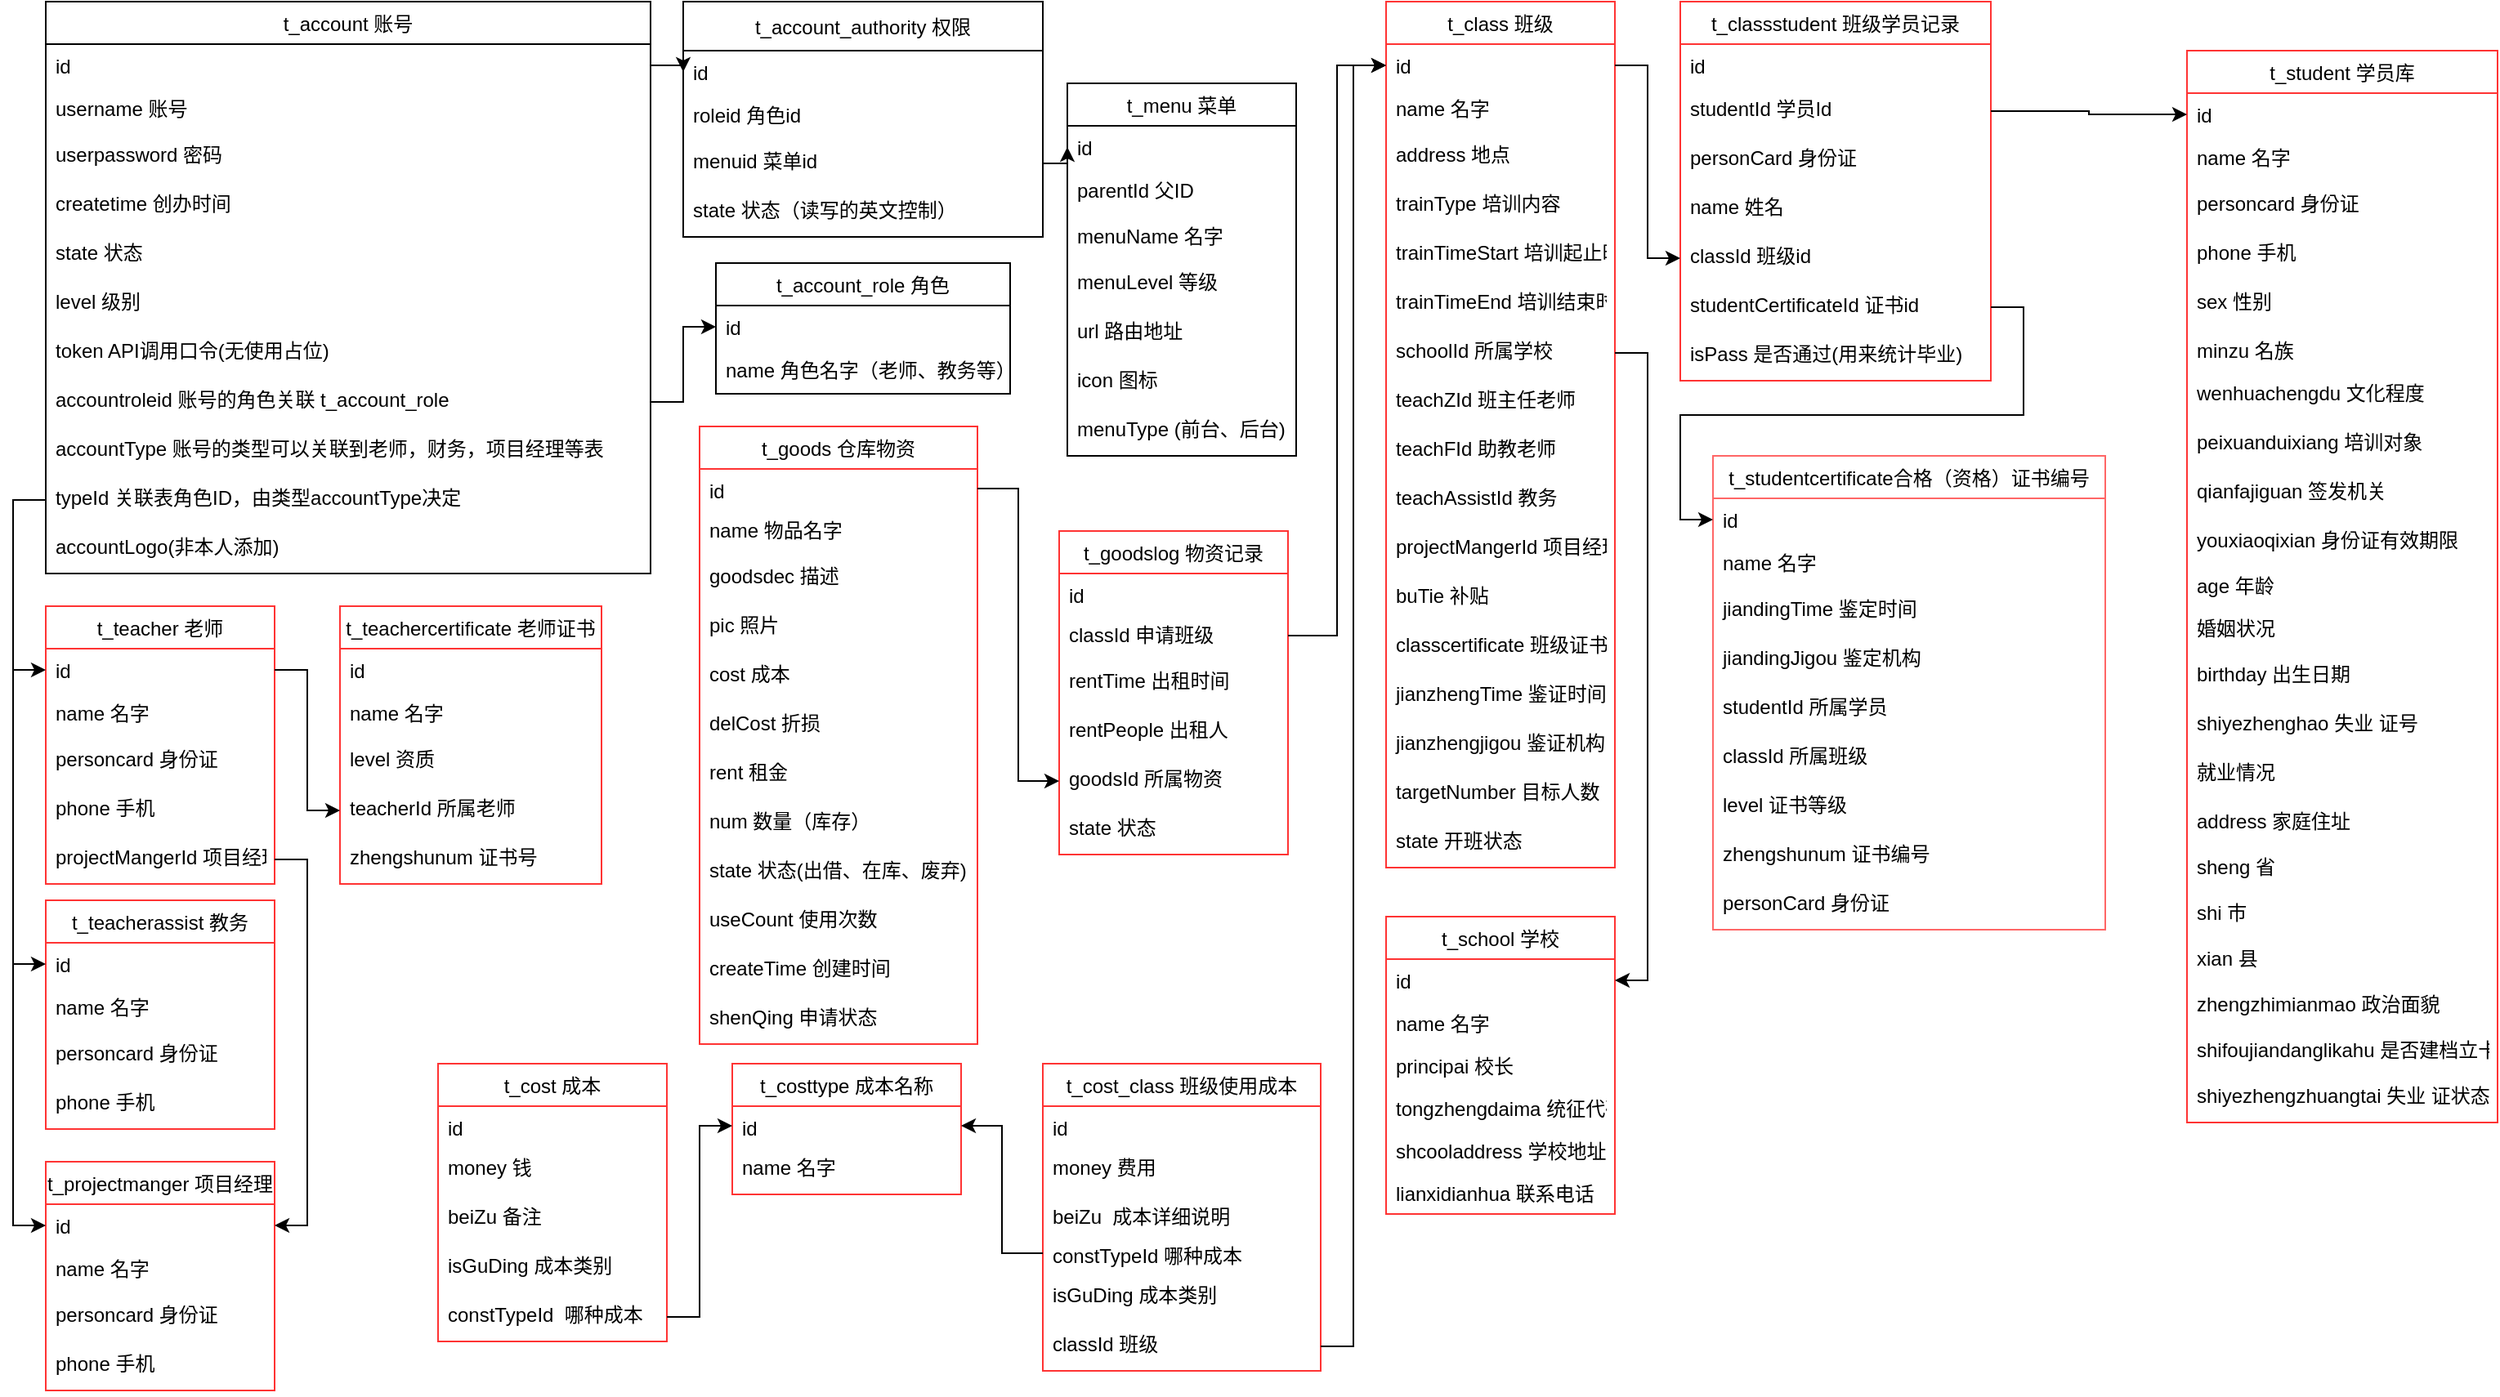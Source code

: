 <mxfile version="12.6.7" type="github">
  <diagram id="EiQG29zKK1BTSKLR9HDK" name="第 1 页">
    <mxGraphModel dx="1927" dy="669" grid="1" gridSize="10" guides="1" tooltips="1" connect="1" arrows="1" fold="1" page="1" pageScale="1" pageWidth="827" pageHeight="1169" math="0" shadow="0">
      <root>
        <mxCell id="0"/>
        <mxCell id="1" parent="0"/>
        <mxCell id="gIgA5abdhSprj51FqP8o-1" value="t_account 账号" style="swimlane;fontStyle=0;childLayout=stackLayout;horizontal=1;startSize=26;fillColor=none;horizontalStack=0;resizeParent=1;resizeParentMax=0;resizeLast=0;collapsible=1;marginBottom=0;" vertex="1" parent="1">
          <mxGeometry x="-760" y="40" width="370" height="350" as="geometry"/>
        </mxCell>
        <mxCell id="gIgA5abdhSprj51FqP8o-2" value="id" style="text;strokeColor=none;fillColor=none;align=left;verticalAlign=top;spacingLeft=4;spacingRight=4;overflow=hidden;rotatable=0;points=[[0,0.5],[1,0.5]];portConstraint=eastwest;" vertex="1" parent="gIgA5abdhSprj51FqP8o-1">
          <mxGeometry y="26" width="370" height="26" as="geometry"/>
        </mxCell>
        <mxCell id="gIgA5abdhSprj51FqP8o-3" value="username 账号" style="text;strokeColor=none;fillColor=none;align=left;verticalAlign=top;spacingLeft=4;spacingRight=4;overflow=hidden;rotatable=0;points=[[0,0.5],[1,0.5]];portConstraint=eastwest;" vertex="1" parent="gIgA5abdhSprj51FqP8o-1">
          <mxGeometry y="52" width="370" height="28" as="geometry"/>
        </mxCell>
        <mxCell id="gIgA5abdhSprj51FqP8o-4" value="userpassword 密码" style="text;strokeColor=none;fillColor=none;align=left;verticalAlign=top;spacingLeft=4;spacingRight=4;overflow=hidden;rotatable=0;points=[[0,0.5],[1,0.5]];portConstraint=eastwest;" vertex="1" parent="gIgA5abdhSprj51FqP8o-1">
          <mxGeometry y="80" width="370" height="30" as="geometry"/>
        </mxCell>
        <mxCell id="gIgA5abdhSprj51FqP8o-5" value="createtime 创办时间" style="text;strokeColor=none;fillColor=none;align=left;verticalAlign=top;spacingLeft=4;spacingRight=4;overflow=hidden;rotatable=0;points=[[0,0.5],[1,0.5]];portConstraint=eastwest;" vertex="1" parent="gIgA5abdhSprj51FqP8o-1">
          <mxGeometry y="110" width="370" height="30" as="geometry"/>
        </mxCell>
        <mxCell id="gIgA5abdhSprj51FqP8o-6" value="state 状态" style="text;strokeColor=none;fillColor=none;align=left;verticalAlign=top;spacingLeft=4;spacingRight=4;overflow=hidden;rotatable=0;points=[[0,0.5],[1,0.5]];portConstraint=eastwest;" vertex="1" parent="gIgA5abdhSprj51FqP8o-1">
          <mxGeometry y="140" width="370" height="30" as="geometry"/>
        </mxCell>
        <mxCell id="gIgA5abdhSprj51FqP8o-7" value="level 级别" style="text;strokeColor=none;fillColor=none;align=left;verticalAlign=top;spacingLeft=4;spacingRight=4;overflow=hidden;rotatable=0;points=[[0,0.5],[1,0.5]];portConstraint=eastwest;" vertex="1" parent="gIgA5abdhSprj51FqP8o-1">
          <mxGeometry y="170" width="370" height="30" as="geometry"/>
        </mxCell>
        <mxCell id="gIgA5abdhSprj51FqP8o-8" value="token API调用口令(无使用占位)" style="text;strokeColor=none;fillColor=none;align=left;verticalAlign=top;spacingLeft=4;spacingRight=4;overflow=hidden;rotatable=0;points=[[0,0.5],[1,0.5]];portConstraint=eastwest;" vertex="1" parent="gIgA5abdhSprj51FqP8o-1">
          <mxGeometry y="200" width="370" height="30" as="geometry"/>
        </mxCell>
        <mxCell id="gIgA5abdhSprj51FqP8o-9" value="accountroleid 账号的角色关联 t_account_role" style="text;strokeColor=none;fillColor=none;align=left;verticalAlign=top;spacingLeft=4;spacingRight=4;overflow=hidden;rotatable=0;points=[[0,0.5],[1,0.5]];portConstraint=eastwest;" vertex="1" parent="gIgA5abdhSprj51FqP8o-1">
          <mxGeometry y="230" width="370" height="30" as="geometry"/>
        </mxCell>
        <mxCell id="gIgA5abdhSprj51FqP8o-10" value="accountType 账号的类型可以关联到老师，财务，项目经理等表" style="text;strokeColor=none;fillColor=none;align=left;verticalAlign=top;spacingLeft=4;spacingRight=4;overflow=hidden;rotatable=0;points=[[0,0.5],[1,0.5]];portConstraint=eastwest;" vertex="1" parent="gIgA5abdhSprj51FqP8o-1">
          <mxGeometry y="260" width="370" height="30" as="geometry"/>
        </mxCell>
        <mxCell id="gIgA5abdhSprj51FqP8o-11" value="typeId 关联表角色ID，由类型accountType决定" style="text;strokeColor=none;fillColor=none;align=left;verticalAlign=top;spacingLeft=4;spacingRight=4;overflow=hidden;rotatable=0;points=[[0,0.5],[1,0.5]];portConstraint=eastwest;" vertex="1" parent="gIgA5abdhSprj51FqP8o-1">
          <mxGeometry y="290" width="370" height="30" as="geometry"/>
        </mxCell>
        <mxCell id="gIgA5abdhSprj51FqP8o-12" value="accountLogo(非本人添加)" style="text;strokeColor=none;fillColor=none;align=left;verticalAlign=top;spacingLeft=4;spacingRight=4;overflow=hidden;rotatable=0;points=[[0,0.5],[1,0.5]];portConstraint=eastwest;" vertex="1" parent="gIgA5abdhSprj51FqP8o-1">
          <mxGeometry y="320" width="370" height="30" as="geometry"/>
        </mxCell>
        <mxCell id="gIgA5abdhSprj51FqP8o-13" value="t_account_authority 权限" style="swimlane;fontStyle=0;childLayout=stackLayout;horizontal=1;startSize=30;fillColor=none;horizontalStack=0;resizeParent=1;resizeParentMax=0;resizeLast=0;collapsible=1;marginBottom=0;" vertex="1" parent="1">
          <mxGeometry x="-370" y="40" width="220" height="144" as="geometry"/>
        </mxCell>
        <mxCell id="gIgA5abdhSprj51FqP8o-14" value="id" style="text;strokeColor=none;fillColor=none;align=left;verticalAlign=top;spacingLeft=4;spacingRight=4;overflow=hidden;rotatable=0;points=[[0,0.5],[1,0.5]];portConstraint=eastwest;" vertex="1" parent="gIgA5abdhSprj51FqP8o-13">
          <mxGeometry y="30" width="220" height="26" as="geometry"/>
        </mxCell>
        <mxCell id="gIgA5abdhSprj51FqP8o-15" value="roleid 角色id" style="text;strokeColor=none;fillColor=none;align=left;verticalAlign=top;spacingLeft=4;spacingRight=4;overflow=hidden;rotatable=0;points=[[0,0.5],[1,0.5]];portConstraint=eastwest;" vertex="1" parent="gIgA5abdhSprj51FqP8o-13">
          <mxGeometry y="56" width="220" height="28" as="geometry"/>
        </mxCell>
        <mxCell id="gIgA5abdhSprj51FqP8o-16" value="menuid 菜单id" style="text;strokeColor=none;fillColor=none;align=left;verticalAlign=top;spacingLeft=4;spacingRight=4;overflow=hidden;rotatable=0;points=[[0,0.5],[1,0.5]];portConstraint=eastwest;" vertex="1" parent="gIgA5abdhSprj51FqP8o-13">
          <mxGeometry y="84" width="220" height="30" as="geometry"/>
        </mxCell>
        <mxCell id="gIgA5abdhSprj51FqP8o-17" value="state 状态（读写的英文控制）" style="text;strokeColor=none;fillColor=none;align=left;verticalAlign=top;spacingLeft=4;spacingRight=4;overflow=hidden;rotatable=0;points=[[0,0.5],[1,0.5]];portConstraint=eastwest;" vertex="1" parent="gIgA5abdhSprj51FqP8o-13">
          <mxGeometry y="114" width="220" height="30" as="geometry"/>
        </mxCell>
        <mxCell id="gIgA5abdhSprj51FqP8o-18" style="edgeStyle=orthogonalEdgeStyle;rounded=0;orthogonalLoop=1;jettySize=auto;html=1;entryX=0;entryY=0.5;entryDx=0;entryDy=0;" edge="1" parent="1" source="gIgA5abdhSprj51FqP8o-2" target="gIgA5abdhSprj51FqP8o-14">
          <mxGeometry relative="1" as="geometry"/>
        </mxCell>
        <mxCell id="gIgA5abdhSprj51FqP8o-19" value="t_account_role 角色" style="swimlane;fontStyle=0;childLayout=stackLayout;horizontal=1;startSize=26;fillColor=none;horizontalStack=0;resizeParent=1;resizeParentMax=0;resizeLast=0;collapsible=1;marginBottom=0;" vertex="1" parent="1">
          <mxGeometry x="-350" y="200" width="180" height="80" as="geometry"/>
        </mxCell>
        <mxCell id="gIgA5abdhSprj51FqP8o-20" value="id" style="text;strokeColor=none;fillColor=none;align=left;verticalAlign=top;spacingLeft=4;spacingRight=4;overflow=hidden;rotatable=0;points=[[0,0.5],[1,0.5]];portConstraint=eastwest;" vertex="1" parent="gIgA5abdhSprj51FqP8o-19">
          <mxGeometry y="26" width="180" height="26" as="geometry"/>
        </mxCell>
        <mxCell id="gIgA5abdhSprj51FqP8o-21" value="name 角色名字（老师、教务等）" style="text;strokeColor=none;fillColor=none;align=left;verticalAlign=top;spacingLeft=4;spacingRight=4;overflow=hidden;rotatable=0;points=[[0,0.5],[1,0.5]];portConstraint=eastwest;" vertex="1" parent="gIgA5abdhSprj51FqP8o-19">
          <mxGeometry y="52" width="180" height="28" as="geometry"/>
        </mxCell>
        <mxCell id="gIgA5abdhSprj51FqP8o-23" style="edgeStyle=orthogonalEdgeStyle;rounded=0;orthogonalLoop=1;jettySize=auto;html=1;entryX=0;entryY=0.5;entryDx=0;entryDy=0;" edge="1" parent="1" source="gIgA5abdhSprj51FqP8o-9" target="gIgA5abdhSprj51FqP8o-20">
          <mxGeometry relative="1" as="geometry"/>
        </mxCell>
        <mxCell id="gIgA5abdhSprj51FqP8o-24" value="t_menu 菜单" style="swimlane;fontStyle=0;childLayout=stackLayout;horizontal=1;startSize=26;fillColor=none;horizontalStack=0;resizeParent=1;resizeParentMax=0;resizeLast=0;collapsible=1;marginBottom=0;" vertex="1" parent="1">
          <mxGeometry x="-135" y="90" width="140" height="228" as="geometry"/>
        </mxCell>
        <mxCell id="gIgA5abdhSprj51FqP8o-25" value="id" style="text;strokeColor=none;fillColor=none;align=left;verticalAlign=top;spacingLeft=4;spacingRight=4;overflow=hidden;rotatable=0;points=[[0,0.5],[1,0.5]];portConstraint=eastwest;" vertex="1" parent="gIgA5abdhSprj51FqP8o-24">
          <mxGeometry y="26" width="140" height="26" as="geometry"/>
        </mxCell>
        <mxCell id="gIgA5abdhSprj51FqP8o-26" value="parentId 父ID" style="text;strokeColor=none;fillColor=none;align=left;verticalAlign=top;spacingLeft=4;spacingRight=4;overflow=hidden;rotatable=0;points=[[0,0.5],[1,0.5]];portConstraint=eastwest;" vertex="1" parent="gIgA5abdhSprj51FqP8o-24">
          <mxGeometry y="52" width="140" height="28" as="geometry"/>
        </mxCell>
        <mxCell id="gIgA5abdhSprj51FqP8o-27" value="menuName 名字" style="text;strokeColor=none;fillColor=none;align=left;verticalAlign=top;spacingLeft=4;spacingRight=4;overflow=hidden;rotatable=0;points=[[0,0.5],[1,0.5]];portConstraint=eastwest;" vertex="1" parent="gIgA5abdhSprj51FqP8o-24">
          <mxGeometry y="80" width="140" height="28" as="geometry"/>
        </mxCell>
        <mxCell id="gIgA5abdhSprj51FqP8o-28" value="menuLevel 等级" style="text;strokeColor=none;fillColor=none;align=left;verticalAlign=top;spacingLeft=4;spacingRight=4;overflow=hidden;rotatable=0;points=[[0,0.5],[1,0.5]];portConstraint=eastwest;" vertex="1" parent="gIgA5abdhSprj51FqP8o-24">
          <mxGeometry y="108" width="140" height="30" as="geometry"/>
        </mxCell>
        <mxCell id="gIgA5abdhSprj51FqP8o-29" value="url 路由地址" style="text;strokeColor=none;fillColor=none;align=left;verticalAlign=top;spacingLeft=4;spacingRight=4;overflow=hidden;rotatable=0;points=[[0,0.5],[1,0.5]];portConstraint=eastwest;" vertex="1" parent="gIgA5abdhSprj51FqP8o-24">
          <mxGeometry y="138" width="140" height="30" as="geometry"/>
        </mxCell>
        <mxCell id="gIgA5abdhSprj51FqP8o-31" value="icon 图标" style="text;strokeColor=none;fillColor=none;align=left;verticalAlign=top;spacingLeft=4;spacingRight=4;overflow=hidden;rotatable=0;points=[[0,0.5],[1,0.5]];portConstraint=eastwest;" vertex="1" parent="gIgA5abdhSprj51FqP8o-24">
          <mxGeometry y="168" width="140" height="30" as="geometry"/>
        </mxCell>
        <mxCell id="gIgA5abdhSprj51FqP8o-32" value="menuType (前台、后台)" style="text;strokeColor=none;fillColor=none;align=left;verticalAlign=top;spacingLeft=4;spacingRight=4;overflow=hidden;rotatable=0;points=[[0,0.5],[1,0.5]];portConstraint=eastwest;" vertex="1" parent="gIgA5abdhSprj51FqP8o-24">
          <mxGeometry y="198" width="140" height="30" as="geometry"/>
        </mxCell>
        <mxCell id="gIgA5abdhSprj51FqP8o-33" style="edgeStyle=orthogonalEdgeStyle;rounded=0;orthogonalLoop=1;jettySize=auto;html=1;exitX=1;exitY=0.5;exitDx=0;exitDy=0;entryX=0;entryY=0.5;entryDx=0;entryDy=0;" edge="1" parent="1" source="gIgA5abdhSprj51FqP8o-16" target="gIgA5abdhSprj51FqP8o-25">
          <mxGeometry relative="1" as="geometry"/>
        </mxCell>
        <mxCell id="gIgA5abdhSprj51FqP8o-34" value="t_teacher 老师" style="swimlane;fontStyle=0;childLayout=stackLayout;horizontal=1;startSize=26;fillColor=none;horizontalStack=0;resizeParent=1;resizeParentMax=0;resizeLast=0;collapsible=1;marginBottom=0;strokeColor=#FF3333;" vertex="1" parent="1">
          <mxGeometry x="-760" y="410" width="140" height="170" as="geometry"/>
        </mxCell>
        <mxCell id="gIgA5abdhSprj51FqP8o-35" value="id" style="text;strokeColor=none;fillColor=none;align=left;verticalAlign=top;spacingLeft=4;spacingRight=4;overflow=hidden;rotatable=0;points=[[0,0.5],[1,0.5]];portConstraint=eastwest;" vertex="1" parent="gIgA5abdhSprj51FqP8o-34">
          <mxGeometry y="26" width="140" height="26" as="geometry"/>
        </mxCell>
        <mxCell id="gIgA5abdhSprj51FqP8o-36" value="name 名字" style="text;strokeColor=none;fillColor=none;align=left;verticalAlign=top;spacingLeft=4;spacingRight=4;overflow=hidden;rotatable=0;points=[[0,0.5],[1,0.5]];portConstraint=eastwest;" vertex="1" parent="gIgA5abdhSprj51FqP8o-34">
          <mxGeometry y="52" width="140" height="28" as="geometry"/>
        </mxCell>
        <mxCell id="gIgA5abdhSprj51FqP8o-37" value="personcard 身份证" style="text;strokeColor=none;fillColor=none;align=left;verticalAlign=top;spacingLeft=4;spacingRight=4;overflow=hidden;rotatable=0;points=[[0,0.5],[1,0.5]];portConstraint=eastwest;" vertex="1" parent="gIgA5abdhSprj51FqP8o-34">
          <mxGeometry y="80" width="140" height="30" as="geometry"/>
        </mxCell>
        <mxCell id="gIgA5abdhSprj51FqP8o-60" value="phone 手机" style="text;strokeColor=none;fillColor=none;align=left;verticalAlign=top;spacingLeft=4;spacingRight=4;overflow=hidden;rotatable=0;points=[[0,0.5],[1,0.5]];portConstraint=eastwest;" vertex="1" parent="gIgA5abdhSprj51FqP8o-34">
          <mxGeometry y="110" width="140" height="30" as="geometry"/>
        </mxCell>
        <mxCell id="gIgA5abdhSprj51FqP8o-38" value="projectMangerId 项目经理" style="text;strokeColor=none;fillColor=none;align=left;verticalAlign=top;spacingLeft=4;spacingRight=4;overflow=hidden;rotatable=0;points=[[0,0.5],[1,0.5]];portConstraint=eastwest;" vertex="1" parent="gIgA5abdhSprj51FqP8o-34">
          <mxGeometry y="140" width="140" height="30" as="geometry"/>
        </mxCell>
        <mxCell id="gIgA5abdhSprj51FqP8o-39" value="t_teacherassist 教务" style="swimlane;fontStyle=0;childLayout=stackLayout;horizontal=1;startSize=26;fillColor=none;horizontalStack=0;resizeParent=1;resizeParentMax=0;resizeLast=0;collapsible=1;marginBottom=0;strokeColor=#FF3333;" vertex="1" parent="1">
          <mxGeometry x="-760" y="590" width="140" height="140" as="geometry"/>
        </mxCell>
        <mxCell id="gIgA5abdhSprj51FqP8o-40" value="id" style="text;strokeColor=none;fillColor=none;align=left;verticalAlign=top;spacingLeft=4;spacingRight=4;overflow=hidden;rotatable=0;points=[[0,0.5],[1,0.5]];portConstraint=eastwest;" vertex="1" parent="gIgA5abdhSprj51FqP8o-39">
          <mxGeometry y="26" width="140" height="26" as="geometry"/>
        </mxCell>
        <mxCell id="gIgA5abdhSprj51FqP8o-41" value="name 名字" style="text;strokeColor=none;fillColor=none;align=left;verticalAlign=top;spacingLeft=4;spacingRight=4;overflow=hidden;rotatable=0;points=[[0,0.5],[1,0.5]];portConstraint=eastwest;" vertex="1" parent="gIgA5abdhSprj51FqP8o-39">
          <mxGeometry y="52" width="140" height="28" as="geometry"/>
        </mxCell>
        <mxCell id="gIgA5abdhSprj51FqP8o-42" value="personcard 身份证" style="text;strokeColor=none;fillColor=none;align=left;verticalAlign=top;spacingLeft=4;spacingRight=4;overflow=hidden;rotatable=0;points=[[0,0.5],[1,0.5]];portConstraint=eastwest;" vertex="1" parent="gIgA5abdhSprj51FqP8o-39">
          <mxGeometry y="80" width="140" height="30" as="geometry"/>
        </mxCell>
        <mxCell id="gIgA5abdhSprj51FqP8o-43" value="phone 手机" style="text;strokeColor=none;fillColor=none;align=left;verticalAlign=top;spacingLeft=4;spacingRight=4;overflow=hidden;rotatable=0;points=[[0,0.5],[1,0.5]];portConstraint=eastwest;" vertex="1" parent="gIgA5abdhSprj51FqP8o-39">
          <mxGeometry y="110" width="140" height="30" as="geometry"/>
        </mxCell>
        <mxCell id="gIgA5abdhSprj51FqP8o-44" value="t_projectmanger 项目经理" style="swimlane;fontStyle=0;childLayout=stackLayout;horizontal=1;startSize=26;fillColor=none;horizontalStack=0;resizeParent=1;resizeParentMax=0;resizeLast=0;collapsible=1;marginBottom=0;strokeColor=#FF3333;" vertex="1" parent="1">
          <mxGeometry x="-760" y="750" width="140" height="140" as="geometry"/>
        </mxCell>
        <mxCell id="gIgA5abdhSprj51FqP8o-45" value="id" style="text;strokeColor=none;fillColor=none;align=left;verticalAlign=top;spacingLeft=4;spacingRight=4;overflow=hidden;rotatable=0;points=[[0,0.5],[1,0.5]];portConstraint=eastwest;" vertex="1" parent="gIgA5abdhSprj51FqP8o-44">
          <mxGeometry y="26" width="140" height="26" as="geometry"/>
        </mxCell>
        <mxCell id="gIgA5abdhSprj51FqP8o-46" value="name 名字" style="text;strokeColor=none;fillColor=none;align=left;verticalAlign=top;spacingLeft=4;spacingRight=4;overflow=hidden;rotatable=0;points=[[0,0.5],[1,0.5]];portConstraint=eastwest;" vertex="1" parent="gIgA5abdhSprj51FqP8o-44">
          <mxGeometry y="52" width="140" height="28" as="geometry"/>
        </mxCell>
        <mxCell id="gIgA5abdhSprj51FqP8o-47" value="personcard 身份证" style="text;strokeColor=none;fillColor=none;align=left;verticalAlign=top;spacingLeft=4;spacingRight=4;overflow=hidden;rotatable=0;points=[[0,0.5],[1,0.5]];portConstraint=eastwest;" vertex="1" parent="gIgA5abdhSprj51FqP8o-44">
          <mxGeometry y="80" width="140" height="30" as="geometry"/>
        </mxCell>
        <mxCell id="gIgA5abdhSprj51FqP8o-48" value="phone 手机" style="text;strokeColor=none;fillColor=none;align=left;verticalAlign=top;spacingLeft=4;spacingRight=4;overflow=hidden;rotatable=0;points=[[0,0.5],[1,0.5]];portConstraint=eastwest;" vertex="1" parent="gIgA5abdhSprj51FqP8o-44">
          <mxGeometry y="110" width="140" height="30" as="geometry"/>
        </mxCell>
        <mxCell id="gIgA5abdhSprj51FqP8o-49" style="edgeStyle=orthogonalEdgeStyle;rounded=0;orthogonalLoop=1;jettySize=auto;html=1;exitX=0;exitY=0.5;exitDx=0;exitDy=0;entryX=0;entryY=0.5;entryDx=0;entryDy=0;" edge="1" parent="1" source="gIgA5abdhSprj51FqP8o-11" target="gIgA5abdhSprj51FqP8o-35">
          <mxGeometry relative="1" as="geometry"/>
        </mxCell>
        <mxCell id="gIgA5abdhSprj51FqP8o-51" style="edgeStyle=orthogonalEdgeStyle;rounded=0;orthogonalLoop=1;jettySize=auto;html=1;exitX=0;exitY=0.5;exitDx=0;exitDy=0;entryX=0;entryY=0.5;entryDx=0;entryDy=0;" edge="1" parent="1" source="gIgA5abdhSprj51FqP8o-11" target="gIgA5abdhSprj51FqP8o-40">
          <mxGeometry relative="1" as="geometry"/>
        </mxCell>
        <mxCell id="gIgA5abdhSprj51FqP8o-52" style="edgeStyle=orthogonalEdgeStyle;rounded=0;orthogonalLoop=1;jettySize=auto;html=1;exitX=0;exitY=0.5;exitDx=0;exitDy=0;entryX=0;entryY=0.5;entryDx=0;entryDy=0;" edge="1" parent="1" source="gIgA5abdhSprj51FqP8o-11" target="gIgA5abdhSprj51FqP8o-45">
          <mxGeometry relative="1" as="geometry"/>
        </mxCell>
        <mxCell id="gIgA5abdhSprj51FqP8o-53" value="t_teachercertificate 老师证书" style="swimlane;fontStyle=0;childLayout=stackLayout;horizontal=1;startSize=26;fillColor=none;horizontalStack=0;resizeParent=1;resizeParentMax=0;resizeLast=0;collapsible=1;marginBottom=0;strokeColor=#FF3333;" vertex="1" parent="1">
          <mxGeometry x="-580" y="410" width="160" height="170" as="geometry"/>
        </mxCell>
        <mxCell id="gIgA5abdhSprj51FqP8o-54" value="id" style="text;strokeColor=none;fillColor=none;align=left;verticalAlign=top;spacingLeft=4;spacingRight=4;overflow=hidden;rotatable=0;points=[[0,0.5],[1,0.5]];portConstraint=eastwest;" vertex="1" parent="gIgA5abdhSprj51FqP8o-53">
          <mxGeometry y="26" width="160" height="26" as="geometry"/>
        </mxCell>
        <mxCell id="gIgA5abdhSprj51FqP8o-55" value="name 名字" style="text;strokeColor=none;fillColor=none;align=left;verticalAlign=top;spacingLeft=4;spacingRight=4;overflow=hidden;rotatable=0;points=[[0,0.5],[1,0.5]];portConstraint=eastwest;" vertex="1" parent="gIgA5abdhSprj51FqP8o-53">
          <mxGeometry y="52" width="160" height="28" as="geometry"/>
        </mxCell>
        <mxCell id="gIgA5abdhSprj51FqP8o-56" value="level 资质" style="text;strokeColor=none;fillColor=none;align=left;verticalAlign=top;spacingLeft=4;spacingRight=4;overflow=hidden;rotatable=0;points=[[0,0.5],[1,0.5]];portConstraint=eastwest;" vertex="1" parent="gIgA5abdhSprj51FqP8o-53">
          <mxGeometry y="80" width="160" height="30" as="geometry"/>
        </mxCell>
        <mxCell id="gIgA5abdhSprj51FqP8o-58" value="teacherId 所属老师" style="text;strokeColor=none;fillColor=none;align=left;verticalAlign=top;spacingLeft=4;spacingRight=4;overflow=hidden;rotatable=0;points=[[0,0.5],[1,0.5]];portConstraint=eastwest;" vertex="1" parent="gIgA5abdhSprj51FqP8o-53">
          <mxGeometry y="110" width="160" height="30" as="geometry"/>
        </mxCell>
        <mxCell id="gIgA5abdhSprj51FqP8o-57" value="zhengshunum 证书号" style="text;strokeColor=none;fillColor=none;align=left;verticalAlign=top;spacingLeft=4;spacingRight=4;overflow=hidden;rotatable=0;points=[[0,0.5],[1,0.5]];portConstraint=eastwest;" vertex="1" parent="gIgA5abdhSprj51FqP8o-53">
          <mxGeometry y="140" width="160" height="30" as="geometry"/>
        </mxCell>
        <mxCell id="gIgA5abdhSprj51FqP8o-59" style="edgeStyle=orthogonalEdgeStyle;rounded=0;orthogonalLoop=1;jettySize=auto;html=1;exitX=1;exitY=0.5;exitDx=0;exitDy=0;entryX=0;entryY=0.5;entryDx=0;entryDy=0;" edge="1" parent="1" source="gIgA5abdhSprj51FqP8o-35" target="gIgA5abdhSprj51FqP8o-58">
          <mxGeometry relative="1" as="geometry"/>
        </mxCell>
        <mxCell id="gIgA5abdhSprj51FqP8o-61" style="edgeStyle=orthogonalEdgeStyle;rounded=0;orthogonalLoop=1;jettySize=auto;html=1;exitX=1;exitY=0.5;exitDx=0;exitDy=0;entryX=1;entryY=0.5;entryDx=0;entryDy=0;" edge="1" parent="1" source="gIgA5abdhSprj51FqP8o-38" target="gIgA5abdhSprj51FqP8o-45">
          <mxGeometry relative="1" as="geometry"/>
        </mxCell>
        <mxCell id="gIgA5abdhSprj51FqP8o-62" value="t_class 班级" style="swimlane;fontStyle=0;childLayout=stackLayout;horizontal=1;startSize=26;fillColor=none;horizontalStack=0;resizeParent=1;resizeParentMax=0;resizeLast=0;collapsible=1;marginBottom=0;strokeColor=#FF3333;" vertex="1" parent="1">
          <mxGeometry x="60" y="40" width="140" height="530" as="geometry"/>
        </mxCell>
        <mxCell id="gIgA5abdhSprj51FqP8o-63" value="id" style="text;strokeColor=none;fillColor=none;align=left;verticalAlign=top;spacingLeft=4;spacingRight=4;overflow=hidden;rotatable=0;points=[[0,0.5],[1,0.5]];portConstraint=eastwest;" vertex="1" parent="gIgA5abdhSprj51FqP8o-62">
          <mxGeometry y="26" width="140" height="26" as="geometry"/>
        </mxCell>
        <mxCell id="gIgA5abdhSprj51FqP8o-64" value="name 名字" style="text;strokeColor=none;fillColor=none;align=left;verticalAlign=top;spacingLeft=4;spacingRight=4;overflow=hidden;rotatable=0;points=[[0,0.5],[1,0.5]];portConstraint=eastwest;" vertex="1" parent="gIgA5abdhSprj51FqP8o-62">
          <mxGeometry y="52" width="140" height="28" as="geometry"/>
        </mxCell>
        <mxCell id="gIgA5abdhSprj51FqP8o-65" value="address 地点" style="text;strokeColor=none;fillColor=none;align=left;verticalAlign=top;spacingLeft=4;spacingRight=4;overflow=hidden;rotatable=0;points=[[0,0.5],[1,0.5]];portConstraint=eastwest;" vertex="1" parent="gIgA5abdhSprj51FqP8o-62">
          <mxGeometry y="80" width="140" height="30" as="geometry"/>
        </mxCell>
        <mxCell id="gIgA5abdhSprj51FqP8o-66" value="trainType 培训内容" style="text;strokeColor=none;fillColor=none;align=left;verticalAlign=top;spacingLeft=4;spacingRight=4;overflow=hidden;rotatable=0;points=[[0,0.5],[1,0.5]];portConstraint=eastwest;" vertex="1" parent="gIgA5abdhSprj51FqP8o-62">
          <mxGeometry y="110" width="140" height="30" as="geometry"/>
        </mxCell>
        <mxCell id="gIgA5abdhSprj51FqP8o-67" value="trainTimeStart 培训起止时间" style="text;strokeColor=none;fillColor=none;align=left;verticalAlign=top;spacingLeft=4;spacingRight=4;overflow=hidden;rotatable=0;points=[[0,0.5],[1,0.5]];portConstraint=eastwest;" vertex="1" parent="gIgA5abdhSprj51FqP8o-62">
          <mxGeometry y="140" width="140" height="30" as="geometry"/>
        </mxCell>
        <mxCell id="gIgA5abdhSprj51FqP8o-68" value="trainTimeEnd 培训结束时间" style="text;strokeColor=none;fillColor=none;align=left;verticalAlign=top;spacingLeft=4;spacingRight=4;overflow=hidden;rotatable=0;points=[[0,0.5],[1,0.5]];portConstraint=eastwest;" vertex="1" parent="gIgA5abdhSprj51FqP8o-62">
          <mxGeometry y="170" width="140" height="30" as="geometry"/>
        </mxCell>
        <mxCell id="gIgA5abdhSprj51FqP8o-69" value="schoolId 所属学校" style="text;strokeColor=none;fillColor=none;align=left;verticalAlign=top;spacingLeft=4;spacingRight=4;overflow=hidden;rotatable=0;points=[[0,0.5],[1,0.5]];portConstraint=eastwest;" vertex="1" parent="gIgA5abdhSprj51FqP8o-62">
          <mxGeometry y="200" width="140" height="30" as="geometry"/>
        </mxCell>
        <mxCell id="gIgA5abdhSprj51FqP8o-70" value="teachZId 班主任老师" style="text;strokeColor=none;fillColor=none;align=left;verticalAlign=top;spacingLeft=4;spacingRight=4;overflow=hidden;rotatable=0;points=[[0,0.5],[1,0.5]];portConstraint=eastwest;" vertex="1" parent="gIgA5abdhSprj51FqP8o-62">
          <mxGeometry y="230" width="140" height="30" as="geometry"/>
        </mxCell>
        <mxCell id="gIgA5abdhSprj51FqP8o-71" value="teachFId 助教老师" style="text;strokeColor=none;fillColor=none;align=left;verticalAlign=top;spacingLeft=4;spacingRight=4;overflow=hidden;rotatable=0;points=[[0,0.5],[1,0.5]];portConstraint=eastwest;" vertex="1" parent="gIgA5abdhSprj51FqP8o-62">
          <mxGeometry y="260" width="140" height="30" as="geometry"/>
        </mxCell>
        <mxCell id="gIgA5abdhSprj51FqP8o-72" value="teachAssistId 教务" style="text;strokeColor=none;fillColor=none;align=left;verticalAlign=top;spacingLeft=4;spacingRight=4;overflow=hidden;rotatable=0;points=[[0,0.5],[1,0.5]];portConstraint=eastwest;" vertex="1" parent="gIgA5abdhSprj51FqP8o-62">
          <mxGeometry y="290" width="140" height="30" as="geometry"/>
        </mxCell>
        <mxCell id="gIgA5abdhSprj51FqP8o-73" value="projectMangerId 项目经理" style="text;strokeColor=none;fillColor=none;align=left;verticalAlign=top;spacingLeft=4;spacingRight=4;overflow=hidden;rotatable=0;points=[[0,0.5],[1,0.5]];portConstraint=eastwest;" vertex="1" parent="gIgA5abdhSprj51FqP8o-62">
          <mxGeometry y="320" width="140" height="30" as="geometry"/>
        </mxCell>
        <mxCell id="gIgA5abdhSprj51FqP8o-75" value="buTie 补贴" style="text;strokeColor=none;fillColor=none;align=left;verticalAlign=top;spacingLeft=4;spacingRight=4;overflow=hidden;rotatable=0;points=[[0,0.5],[1,0.5]];portConstraint=eastwest;" vertex="1" parent="gIgA5abdhSprj51FqP8o-62">
          <mxGeometry y="350" width="140" height="30" as="geometry"/>
        </mxCell>
        <mxCell id="gIgA5abdhSprj51FqP8o-78" value="classcertificate 班级证书" style="text;strokeColor=none;fillColor=none;align=left;verticalAlign=top;spacingLeft=4;spacingRight=4;overflow=hidden;rotatable=0;points=[[0,0.5],[1,0.5]];portConstraint=eastwest;" vertex="1" parent="gIgA5abdhSprj51FqP8o-62">
          <mxGeometry y="380" width="140" height="30" as="geometry"/>
        </mxCell>
        <mxCell id="gIgA5abdhSprj51FqP8o-77" value="jianzhengTime 鉴证时间" style="text;strokeColor=none;fillColor=none;align=left;verticalAlign=top;spacingLeft=4;spacingRight=4;overflow=hidden;rotatable=0;points=[[0,0.5],[1,0.5]];portConstraint=eastwest;" vertex="1" parent="gIgA5abdhSprj51FqP8o-62">
          <mxGeometry y="410" width="140" height="30" as="geometry"/>
        </mxCell>
        <mxCell id="gIgA5abdhSprj51FqP8o-76" value="jianzhengjigou 鉴证机构" style="text;strokeColor=none;fillColor=none;align=left;verticalAlign=top;spacingLeft=4;spacingRight=4;overflow=hidden;rotatable=0;points=[[0,0.5],[1,0.5]];portConstraint=eastwest;" vertex="1" parent="gIgA5abdhSprj51FqP8o-62">
          <mxGeometry y="440" width="140" height="30" as="geometry"/>
        </mxCell>
        <mxCell id="gIgA5abdhSprj51FqP8o-79" value="targetNumber 目标人数" style="text;strokeColor=none;fillColor=none;align=left;verticalAlign=top;spacingLeft=4;spacingRight=4;overflow=hidden;rotatable=0;points=[[0,0.5],[1,0.5]];portConstraint=eastwest;" vertex="1" parent="gIgA5abdhSprj51FqP8o-62">
          <mxGeometry y="470" width="140" height="30" as="geometry"/>
        </mxCell>
        <mxCell id="gIgA5abdhSprj51FqP8o-74" value="state 开班状态" style="text;strokeColor=none;fillColor=none;align=left;verticalAlign=top;spacingLeft=4;spacingRight=4;overflow=hidden;rotatable=0;points=[[0,0.5],[1,0.5]];portConstraint=eastwest;" vertex="1" parent="gIgA5abdhSprj51FqP8o-62">
          <mxGeometry y="500" width="140" height="30" as="geometry"/>
        </mxCell>
        <mxCell id="gIgA5abdhSprj51FqP8o-80" value="t_classstudent 班级学员记录" style="swimlane;fontStyle=0;childLayout=stackLayout;horizontal=1;startSize=26;fillColor=none;horizontalStack=0;resizeParent=1;resizeParentMax=0;resizeLast=0;collapsible=1;marginBottom=0;strokeColor=#FF3333;" vertex="1" parent="1">
          <mxGeometry x="240" y="40" width="190" height="232" as="geometry"/>
        </mxCell>
        <mxCell id="gIgA5abdhSprj51FqP8o-81" value="id" style="text;strokeColor=none;fillColor=none;align=left;verticalAlign=top;spacingLeft=4;spacingRight=4;overflow=hidden;rotatable=0;points=[[0,0.5],[1,0.5]];portConstraint=eastwest;" vertex="1" parent="gIgA5abdhSprj51FqP8o-80">
          <mxGeometry y="26" width="190" height="26" as="geometry"/>
        </mxCell>
        <mxCell id="gIgA5abdhSprj51FqP8o-82" value="studentId 学员Id" style="text;strokeColor=none;fillColor=none;align=left;verticalAlign=top;spacingLeft=4;spacingRight=4;overflow=hidden;rotatable=0;points=[[0,0.5],[1,0.5]];portConstraint=eastwest;" vertex="1" parent="gIgA5abdhSprj51FqP8o-80">
          <mxGeometry y="52" width="190" height="30" as="geometry"/>
        </mxCell>
        <mxCell id="gIgA5abdhSprj51FqP8o-83" value="personCard 身份证" style="text;strokeColor=none;fillColor=none;align=left;verticalAlign=top;spacingLeft=4;spacingRight=4;overflow=hidden;rotatable=0;points=[[0,0.5],[1,0.5]];portConstraint=eastwest;" vertex="1" parent="gIgA5abdhSprj51FqP8o-80">
          <mxGeometry y="82" width="190" height="30" as="geometry"/>
        </mxCell>
        <mxCell id="gIgA5abdhSprj51FqP8o-84" value="name 姓名" style="text;strokeColor=none;fillColor=none;align=left;verticalAlign=top;spacingLeft=4;spacingRight=4;overflow=hidden;rotatable=0;points=[[0,0.5],[1,0.5]];portConstraint=eastwest;" vertex="1" parent="gIgA5abdhSprj51FqP8o-80">
          <mxGeometry y="112" width="190" height="30" as="geometry"/>
        </mxCell>
        <mxCell id="gIgA5abdhSprj51FqP8o-85" value="classId 班级id" style="text;strokeColor=none;fillColor=none;align=left;verticalAlign=top;spacingLeft=4;spacingRight=4;overflow=hidden;rotatable=0;points=[[0,0.5],[1,0.5]];portConstraint=eastwest;" vertex="1" parent="gIgA5abdhSprj51FqP8o-80">
          <mxGeometry y="142" width="190" height="30" as="geometry"/>
        </mxCell>
        <mxCell id="gIgA5abdhSprj51FqP8o-86" value="studentCertificateId 证书id" style="text;strokeColor=none;fillColor=none;align=left;verticalAlign=top;spacingLeft=4;spacingRight=4;overflow=hidden;rotatable=0;points=[[0,0.5],[1,0.5]];portConstraint=eastwest;" vertex="1" parent="gIgA5abdhSprj51FqP8o-80">
          <mxGeometry y="172" width="190" height="30" as="geometry"/>
        </mxCell>
        <mxCell id="gIgA5abdhSprj51FqP8o-87" value="isPass 是否通过(用来统计毕业)" style="text;strokeColor=none;fillColor=none;align=left;verticalAlign=top;spacingLeft=4;spacingRight=4;overflow=hidden;rotatable=0;points=[[0,0.5],[1,0.5]];portConstraint=eastwest;" vertex="1" parent="gIgA5abdhSprj51FqP8o-80">
          <mxGeometry y="202" width="190" height="30" as="geometry"/>
        </mxCell>
        <mxCell id="gIgA5abdhSprj51FqP8o-88" style="edgeStyle=orthogonalEdgeStyle;rounded=0;orthogonalLoop=1;jettySize=auto;html=1;exitX=1;exitY=0.5;exitDx=0;exitDy=0;entryX=0;entryY=0.5;entryDx=0;entryDy=0;" edge="1" parent="1" source="gIgA5abdhSprj51FqP8o-63" target="gIgA5abdhSprj51FqP8o-85">
          <mxGeometry relative="1" as="geometry"/>
        </mxCell>
        <mxCell id="gIgA5abdhSprj51FqP8o-89" value="t_studentcertificate合格（资格）证书编号" style="swimlane;fontStyle=0;childLayout=stackLayout;horizontal=1;startSize=26;fillColor=none;horizontalStack=0;resizeParent=1;resizeParentMax=0;resizeLast=0;collapsible=1;marginBottom=0;strokeColor=#FF6666;" vertex="1" parent="1">
          <mxGeometry x="260" y="318" width="240" height="290" as="geometry"/>
        </mxCell>
        <mxCell id="gIgA5abdhSprj51FqP8o-90" value="id" style="text;strokeColor=none;fillColor=none;align=left;verticalAlign=top;spacingLeft=4;spacingRight=4;overflow=hidden;rotatable=0;points=[[0,0.5],[1,0.5]];portConstraint=eastwest;" vertex="1" parent="gIgA5abdhSprj51FqP8o-89">
          <mxGeometry y="26" width="240" height="26" as="geometry"/>
        </mxCell>
        <mxCell id="gIgA5abdhSprj51FqP8o-91" value="name 名字" style="text;strokeColor=none;fillColor=none;align=left;verticalAlign=top;spacingLeft=4;spacingRight=4;overflow=hidden;rotatable=0;points=[[0,0.5],[1,0.5]];portConstraint=eastwest;" vertex="1" parent="gIgA5abdhSprj51FqP8o-89">
          <mxGeometry y="52" width="240" height="28" as="geometry"/>
        </mxCell>
        <mxCell id="gIgA5abdhSprj51FqP8o-92" value="jiandingTime 鉴定时间" style="text;strokeColor=none;fillColor=none;align=left;verticalAlign=top;spacingLeft=4;spacingRight=4;overflow=hidden;rotatable=0;points=[[0,0.5],[1,0.5]];portConstraint=eastwest;" vertex="1" parent="gIgA5abdhSprj51FqP8o-89">
          <mxGeometry y="80" width="240" height="30" as="geometry"/>
        </mxCell>
        <mxCell id="gIgA5abdhSprj51FqP8o-93" value="jiandingJigou 鉴定机构" style="text;strokeColor=none;fillColor=none;align=left;verticalAlign=top;spacingLeft=4;spacingRight=4;overflow=hidden;rotatable=0;points=[[0,0.5],[1,0.5]];portConstraint=eastwest;" vertex="1" parent="gIgA5abdhSprj51FqP8o-89">
          <mxGeometry y="110" width="240" height="30" as="geometry"/>
        </mxCell>
        <mxCell id="gIgA5abdhSprj51FqP8o-94" value="studentId 所属学员" style="text;strokeColor=none;fillColor=none;align=left;verticalAlign=top;spacingLeft=4;spacingRight=4;overflow=hidden;rotatable=0;points=[[0,0.5],[1,0.5]];portConstraint=eastwest;" vertex="1" parent="gIgA5abdhSprj51FqP8o-89">
          <mxGeometry y="140" width="240" height="30" as="geometry"/>
        </mxCell>
        <mxCell id="gIgA5abdhSprj51FqP8o-98" value="classId 所属班级" style="text;strokeColor=none;fillColor=none;align=left;verticalAlign=top;spacingLeft=4;spacingRight=4;overflow=hidden;rotatable=0;points=[[0,0.5],[1,0.5]];portConstraint=eastwest;" vertex="1" parent="gIgA5abdhSprj51FqP8o-89">
          <mxGeometry y="170" width="240" height="30" as="geometry"/>
        </mxCell>
        <mxCell id="gIgA5abdhSprj51FqP8o-99" value="level 证书等级" style="text;strokeColor=none;fillColor=none;align=left;verticalAlign=top;spacingLeft=4;spacingRight=4;overflow=hidden;rotatable=0;points=[[0,0.5],[1,0.5]];portConstraint=eastwest;" vertex="1" parent="gIgA5abdhSprj51FqP8o-89">
          <mxGeometry y="200" width="240" height="30" as="geometry"/>
        </mxCell>
        <mxCell id="gIgA5abdhSprj51FqP8o-97" value="zhengshunum 证书编号" style="text;strokeColor=none;fillColor=none;align=left;verticalAlign=top;spacingLeft=4;spacingRight=4;overflow=hidden;rotatable=0;points=[[0,0.5],[1,0.5]];portConstraint=eastwest;" vertex="1" parent="gIgA5abdhSprj51FqP8o-89">
          <mxGeometry y="230" width="240" height="30" as="geometry"/>
        </mxCell>
        <mxCell id="gIgA5abdhSprj51FqP8o-95" value="personCard 身份证" style="text;strokeColor=none;fillColor=none;align=left;verticalAlign=top;spacingLeft=4;spacingRight=4;overflow=hidden;rotatable=0;points=[[0,0.5],[1,0.5]];portConstraint=eastwest;" vertex="1" parent="gIgA5abdhSprj51FqP8o-89">
          <mxGeometry y="260" width="240" height="30" as="geometry"/>
        </mxCell>
        <mxCell id="gIgA5abdhSprj51FqP8o-96" style="edgeStyle=orthogonalEdgeStyle;rounded=0;orthogonalLoop=1;jettySize=auto;html=1;exitX=1;exitY=0.5;exitDx=0;exitDy=0;entryX=0;entryY=0.5;entryDx=0;entryDy=0;" edge="1" parent="1" source="gIgA5abdhSprj51FqP8o-86" target="gIgA5abdhSprj51FqP8o-90">
          <mxGeometry relative="1" as="geometry"/>
        </mxCell>
        <object label="t_school 学校" placeholders="1" id="gIgA5abdhSprj51FqP8o-100">
          <mxCell style="swimlane;fontStyle=0;childLayout=stackLayout;horizontal=1;startSize=26;fillColor=none;horizontalStack=0;resizeParent=1;resizeParentMax=0;resizeLast=0;collapsible=1;marginBottom=0;strokeColor=#FF3333;" vertex="1" parent="1">
            <mxGeometry x="60" y="600" width="140" height="182" as="geometry"/>
          </mxCell>
        </object>
        <mxCell id="gIgA5abdhSprj51FqP8o-101" value="id&#xa;" style="text;strokeColor=none;fillColor=none;align=left;verticalAlign=top;spacingLeft=4;spacingRight=4;overflow=hidden;rotatable=0;points=[[0,0.5],[1,0.5]];portConstraint=eastwest;" vertex="1" parent="gIgA5abdhSprj51FqP8o-100">
          <mxGeometry y="26" width="140" height="26" as="geometry"/>
        </mxCell>
        <mxCell id="gIgA5abdhSprj51FqP8o-102" value="name 名字" style="text;strokeColor=none;fillColor=none;align=left;verticalAlign=top;spacingLeft=4;spacingRight=4;overflow=hidden;rotatable=0;points=[[0,0.5],[1,0.5]];portConstraint=eastwest;" vertex="1" parent="gIgA5abdhSprj51FqP8o-100">
          <mxGeometry y="52" width="140" height="26" as="geometry"/>
        </mxCell>
        <mxCell id="gIgA5abdhSprj51FqP8o-105" value="principai 校长" style="text;strokeColor=none;fillColor=none;align=left;verticalAlign=top;spacingLeft=4;spacingRight=4;overflow=hidden;rotatable=0;points=[[0,0.5],[1,0.5]];portConstraint=eastwest;" vertex="1" parent="gIgA5abdhSprj51FqP8o-100">
          <mxGeometry y="78" width="140" height="26" as="geometry"/>
        </mxCell>
        <mxCell id="gIgA5abdhSprj51FqP8o-107" value="tongzhengdaima 统征代码" style="text;strokeColor=none;fillColor=none;align=left;verticalAlign=top;spacingLeft=4;spacingRight=4;overflow=hidden;rotatable=0;points=[[0,0.5],[1,0.5]];portConstraint=eastwest;" vertex="1" parent="gIgA5abdhSprj51FqP8o-100">
          <mxGeometry y="104" width="140" height="26" as="geometry"/>
        </mxCell>
        <mxCell id="gIgA5abdhSprj51FqP8o-106" value="shcooladdress 学校地址" style="text;strokeColor=none;fillColor=none;align=left;verticalAlign=top;spacingLeft=4;spacingRight=4;overflow=hidden;rotatable=0;points=[[0,0.5],[1,0.5]];portConstraint=eastwest;" vertex="1" parent="gIgA5abdhSprj51FqP8o-100">
          <mxGeometry y="130" width="140" height="26" as="geometry"/>
        </mxCell>
        <mxCell id="gIgA5abdhSprj51FqP8o-103" value="lianxidianhua 联系电话" style="text;strokeColor=none;fillColor=none;align=left;verticalAlign=top;spacingLeft=4;spacingRight=4;overflow=hidden;rotatable=0;points=[[0,0.5],[1,0.5]];portConstraint=eastwest;" vertex="1" parent="gIgA5abdhSprj51FqP8o-100">
          <mxGeometry y="156" width="140" height="26" as="geometry"/>
        </mxCell>
        <mxCell id="gIgA5abdhSprj51FqP8o-104" style="edgeStyle=orthogonalEdgeStyle;rounded=0;orthogonalLoop=1;jettySize=auto;html=1;exitX=1;exitY=0.5;exitDx=0;exitDy=0;entryX=1;entryY=0.5;entryDx=0;entryDy=0;" edge="1" parent="1" source="gIgA5abdhSprj51FqP8o-69" target="gIgA5abdhSprj51FqP8o-101">
          <mxGeometry relative="1" as="geometry"/>
        </mxCell>
        <mxCell id="gIgA5abdhSprj51FqP8o-108" value="t_student 学员库" style="swimlane;fontStyle=0;childLayout=stackLayout;horizontal=1;startSize=26;fillColor=none;horizontalStack=0;resizeParent=1;resizeParentMax=0;resizeLast=0;collapsible=1;marginBottom=0;strokeColor=#FF3333;" vertex="1" parent="1">
          <mxGeometry x="550" y="70" width="190" height="656" as="geometry"/>
        </mxCell>
        <mxCell id="gIgA5abdhSprj51FqP8o-109" value="id" style="text;strokeColor=none;fillColor=none;align=left;verticalAlign=top;spacingLeft=4;spacingRight=4;overflow=hidden;rotatable=0;points=[[0,0.5],[1,0.5]];portConstraint=eastwest;" vertex="1" parent="gIgA5abdhSprj51FqP8o-108">
          <mxGeometry y="26" width="190" height="26" as="geometry"/>
        </mxCell>
        <mxCell id="gIgA5abdhSprj51FqP8o-110" value="name 名字" style="text;strokeColor=none;fillColor=none;align=left;verticalAlign=top;spacingLeft=4;spacingRight=4;overflow=hidden;rotatable=0;points=[[0,0.5],[1,0.5]];portConstraint=eastwest;" vertex="1" parent="gIgA5abdhSprj51FqP8o-108">
          <mxGeometry y="52" width="190" height="28" as="geometry"/>
        </mxCell>
        <mxCell id="gIgA5abdhSprj51FqP8o-111" value="personcard 身份证" style="text;strokeColor=none;fillColor=none;align=left;verticalAlign=top;spacingLeft=4;spacingRight=4;overflow=hidden;rotatable=0;points=[[0,0.5],[1,0.5]];portConstraint=eastwest;" vertex="1" parent="gIgA5abdhSprj51FqP8o-108">
          <mxGeometry y="80" width="190" height="30" as="geometry"/>
        </mxCell>
        <mxCell id="gIgA5abdhSprj51FqP8o-112" value="phone 手机" style="text;strokeColor=none;fillColor=none;align=left;verticalAlign=top;spacingLeft=4;spacingRight=4;overflow=hidden;rotatable=0;points=[[0,0.5],[1,0.5]];portConstraint=eastwest;" vertex="1" parent="gIgA5abdhSprj51FqP8o-108">
          <mxGeometry y="110" width="190" height="30" as="geometry"/>
        </mxCell>
        <mxCell id="gIgA5abdhSprj51FqP8o-113" value="sex 性别" style="text;strokeColor=none;fillColor=none;align=left;verticalAlign=top;spacingLeft=4;spacingRight=4;overflow=hidden;rotatable=0;points=[[0,0.5],[1,0.5]];portConstraint=eastwest;" vertex="1" parent="gIgA5abdhSprj51FqP8o-108">
          <mxGeometry y="140" width="190" height="30" as="geometry"/>
        </mxCell>
        <mxCell id="gIgA5abdhSprj51FqP8o-114" value="minzu 名族" style="text;strokeColor=none;fillColor=none;align=left;verticalAlign=top;spacingLeft=4;spacingRight=4;overflow=hidden;rotatable=0;points=[[0,0.5],[1,0.5]];portConstraint=eastwest;" vertex="1" parent="gIgA5abdhSprj51FqP8o-108">
          <mxGeometry y="170" width="190" height="26" as="geometry"/>
        </mxCell>
        <mxCell id="gIgA5abdhSprj51FqP8o-115" value="wenhuachengdu 文化程度" style="text;strokeColor=none;fillColor=none;align=left;verticalAlign=top;spacingLeft=4;spacingRight=4;overflow=hidden;rotatable=0;points=[[0,0.5],[1,0.5]];portConstraint=eastwest;" vertex="1" parent="gIgA5abdhSprj51FqP8o-108">
          <mxGeometry y="196" width="190" height="30" as="geometry"/>
        </mxCell>
        <mxCell id="gIgA5abdhSprj51FqP8o-116" value="peixuanduixiang 培训对象" style="text;strokeColor=none;fillColor=none;align=left;verticalAlign=top;spacingLeft=4;spacingRight=4;overflow=hidden;rotatable=0;points=[[0,0.5],[1,0.5]];portConstraint=eastwest;" vertex="1" parent="gIgA5abdhSprj51FqP8o-108">
          <mxGeometry y="226" width="190" height="30" as="geometry"/>
        </mxCell>
        <mxCell id="gIgA5abdhSprj51FqP8o-117" value="qianfajiguan 签发机关" style="text;strokeColor=none;fillColor=none;align=left;verticalAlign=top;spacingLeft=4;spacingRight=4;overflow=hidden;rotatable=0;points=[[0,0.5],[1,0.5]];portConstraint=eastwest;" vertex="1" parent="gIgA5abdhSprj51FqP8o-108">
          <mxGeometry y="256" width="190" height="30" as="geometry"/>
        </mxCell>
        <mxCell id="gIgA5abdhSprj51FqP8o-118" value="youxiaoqixian 身份证有效期限" style="text;strokeColor=none;fillColor=none;align=left;verticalAlign=top;spacingLeft=4;spacingRight=4;overflow=hidden;rotatable=0;points=[[0,0.5],[1,0.5]];portConstraint=eastwest;" vertex="1" parent="gIgA5abdhSprj51FqP8o-108">
          <mxGeometry y="286" width="190" height="28" as="geometry"/>
        </mxCell>
        <mxCell id="gIgA5abdhSprj51FqP8o-119" value="age 年龄" style="text;strokeColor=none;fillColor=none;align=left;verticalAlign=top;spacingLeft=4;spacingRight=4;overflow=hidden;rotatable=0;points=[[0,0.5],[1,0.5]];portConstraint=eastwest;" vertex="1" parent="gIgA5abdhSprj51FqP8o-108">
          <mxGeometry y="314" width="190" height="26" as="geometry"/>
        </mxCell>
        <mxCell id="gIgA5abdhSprj51FqP8o-120" value="婚姻状况" style="text;strokeColor=none;fillColor=none;align=left;verticalAlign=top;spacingLeft=4;spacingRight=4;overflow=hidden;rotatable=0;points=[[0,0.5],[1,0.5]];portConstraint=eastwest;" vertex="1" parent="gIgA5abdhSprj51FqP8o-108">
          <mxGeometry y="340" width="190" height="28" as="geometry"/>
        </mxCell>
        <mxCell id="gIgA5abdhSprj51FqP8o-121" value="birthday 出生日期" style="text;strokeColor=none;fillColor=none;align=left;verticalAlign=top;spacingLeft=4;spacingRight=4;overflow=hidden;rotatable=0;points=[[0,0.5],[1,0.5]];portConstraint=eastwest;" vertex="1" parent="gIgA5abdhSprj51FqP8o-108">
          <mxGeometry y="368" width="190" height="30" as="geometry"/>
        </mxCell>
        <mxCell id="gIgA5abdhSprj51FqP8o-122" value="shiyezhenghao 失业 证号" style="text;strokeColor=none;fillColor=none;align=left;verticalAlign=top;spacingLeft=4;spacingRight=4;overflow=hidden;rotatable=0;points=[[0,0.5],[1,0.5]];portConstraint=eastwest;" vertex="1" parent="gIgA5abdhSprj51FqP8o-108">
          <mxGeometry y="398" width="190" height="30" as="geometry"/>
        </mxCell>
        <mxCell id="gIgA5abdhSprj51FqP8o-123" value="就业情况" style="text;strokeColor=none;fillColor=none;align=left;verticalAlign=top;spacingLeft=4;spacingRight=4;overflow=hidden;rotatable=0;points=[[0,0.5],[1,0.5]];portConstraint=eastwest;" vertex="1" parent="gIgA5abdhSprj51FqP8o-108">
          <mxGeometry y="428" width="190" height="30" as="geometry"/>
        </mxCell>
        <mxCell id="gIgA5abdhSprj51FqP8o-124" value="address 家庭住址" style="text;strokeColor=none;fillColor=none;align=left;verticalAlign=top;spacingLeft=4;spacingRight=4;overflow=hidden;rotatable=0;points=[[0,0.5],[1,0.5]];portConstraint=eastwest;" vertex="1" parent="gIgA5abdhSprj51FqP8o-108">
          <mxGeometry y="458" width="190" height="28" as="geometry"/>
        </mxCell>
        <mxCell id="gIgA5abdhSprj51FqP8o-131" value="sheng 省" style="text;strokeColor=none;fillColor=none;align=left;verticalAlign=top;spacingLeft=4;spacingRight=4;overflow=hidden;rotatable=0;points=[[0,0.5],[1,0.5]];portConstraint=eastwest;" vertex="1" parent="gIgA5abdhSprj51FqP8o-108">
          <mxGeometry y="486" width="190" height="28" as="geometry"/>
        </mxCell>
        <mxCell id="gIgA5abdhSprj51FqP8o-129" value="shi 市" style="text;strokeColor=none;fillColor=none;align=left;verticalAlign=top;spacingLeft=4;spacingRight=4;overflow=hidden;rotatable=0;points=[[0,0.5],[1,0.5]];portConstraint=eastwest;" vertex="1" parent="gIgA5abdhSprj51FqP8o-108">
          <mxGeometry y="514" width="190" height="28" as="geometry"/>
        </mxCell>
        <mxCell id="gIgA5abdhSprj51FqP8o-130" value="xian 县" style="text;strokeColor=none;fillColor=none;align=left;verticalAlign=top;spacingLeft=4;spacingRight=4;overflow=hidden;rotatable=0;points=[[0,0.5],[1,0.5]];portConstraint=eastwest;" vertex="1" parent="gIgA5abdhSprj51FqP8o-108">
          <mxGeometry y="542" width="190" height="28" as="geometry"/>
        </mxCell>
        <mxCell id="gIgA5abdhSprj51FqP8o-132" value="zhengzhimianmao 政治面貌" style="text;strokeColor=none;fillColor=none;align=left;verticalAlign=top;spacingLeft=4;spacingRight=4;overflow=hidden;rotatable=0;points=[[0,0.5],[1,0.5]];portConstraint=eastwest;" vertex="1" parent="gIgA5abdhSprj51FqP8o-108">
          <mxGeometry y="570" width="190" height="28" as="geometry"/>
        </mxCell>
        <mxCell id="gIgA5abdhSprj51FqP8o-127" value="shifoujiandanglikahu 是否建档立卡" style="text;strokeColor=none;fillColor=none;align=left;verticalAlign=top;spacingLeft=4;spacingRight=4;overflow=hidden;rotatable=0;points=[[0,0.5],[1,0.5]];portConstraint=eastwest;" vertex="1" parent="gIgA5abdhSprj51FqP8o-108">
          <mxGeometry y="598" width="190" height="28" as="geometry"/>
        </mxCell>
        <mxCell id="gIgA5abdhSprj51FqP8o-125" value="shiyezhengzhuangtai 失业 证状态&#xa;" style="text;strokeColor=none;fillColor=none;align=left;verticalAlign=top;spacingLeft=4;spacingRight=4;overflow=hidden;rotatable=0;points=[[0,0.5],[1,0.5]];portConstraint=eastwest;" vertex="1" parent="gIgA5abdhSprj51FqP8o-108">
          <mxGeometry y="626" width="190" height="30" as="geometry"/>
        </mxCell>
        <mxCell id="gIgA5abdhSprj51FqP8o-126" style="edgeStyle=orthogonalEdgeStyle;rounded=0;orthogonalLoop=1;jettySize=auto;html=1;exitX=1;exitY=0.5;exitDx=0;exitDy=0;entryX=0;entryY=0.5;entryDx=0;entryDy=0;" edge="1" parent="1" source="gIgA5abdhSprj51FqP8o-82" target="gIgA5abdhSprj51FqP8o-109">
          <mxGeometry relative="1" as="geometry"/>
        </mxCell>
        <mxCell id="gIgA5abdhSprj51FqP8o-133" value="t_goods 仓库物资" style="swimlane;fontStyle=0;childLayout=stackLayout;horizontal=1;startSize=26;fillColor=none;horizontalStack=0;resizeParent=1;resizeParentMax=0;resizeLast=0;collapsible=1;marginBottom=0;strokeColor=#FF3333;" vertex="1" parent="1">
          <mxGeometry x="-360" y="300" width="170" height="378" as="geometry"/>
        </mxCell>
        <mxCell id="gIgA5abdhSprj51FqP8o-134" value="id" style="text;strokeColor=none;fillColor=none;align=left;verticalAlign=top;spacingLeft=4;spacingRight=4;overflow=hidden;rotatable=0;points=[[0,0.5],[1,0.5]];portConstraint=eastwest;" vertex="1" parent="gIgA5abdhSprj51FqP8o-133">
          <mxGeometry y="26" width="170" height="24" as="geometry"/>
        </mxCell>
        <mxCell id="gIgA5abdhSprj51FqP8o-135" value="name 物品名字" style="text;strokeColor=none;fillColor=none;align=left;verticalAlign=top;spacingLeft=4;spacingRight=4;overflow=hidden;rotatable=0;points=[[0,0.5],[1,0.5]];portConstraint=eastwest;" vertex="1" parent="gIgA5abdhSprj51FqP8o-133">
          <mxGeometry y="50" width="170" height="28" as="geometry"/>
        </mxCell>
        <mxCell id="gIgA5abdhSprj51FqP8o-136" value="goodsdec 描述" style="text;strokeColor=none;fillColor=none;align=left;verticalAlign=top;spacingLeft=4;spacingRight=4;overflow=hidden;rotatable=0;points=[[0,0.5],[1,0.5]];portConstraint=eastwest;" vertex="1" parent="gIgA5abdhSprj51FqP8o-133">
          <mxGeometry y="78" width="170" height="30" as="geometry"/>
        </mxCell>
        <mxCell id="gIgA5abdhSprj51FqP8o-137" value="pic 照片" style="text;strokeColor=none;fillColor=none;align=left;verticalAlign=top;spacingLeft=4;spacingRight=4;overflow=hidden;rotatable=0;points=[[0,0.5],[1,0.5]];portConstraint=eastwest;" vertex="1" parent="gIgA5abdhSprj51FqP8o-133">
          <mxGeometry y="108" width="170" height="30" as="geometry"/>
        </mxCell>
        <mxCell id="gIgA5abdhSprj51FqP8o-138" value="cost 成本" style="text;strokeColor=none;fillColor=none;align=left;verticalAlign=top;spacingLeft=4;spacingRight=4;overflow=hidden;rotatable=0;points=[[0,0.5],[1,0.5]];portConstraint=eastwest;" vertex="1" parent="gIgA5abdhSprj51FqP8o-133">
          <mxGeometry y="138" width="170" height="30" as="geometry"/>
        </mxCell>
        <mxCell id="gIgA5abdhSprj51FqP8o-139" value="delCost 折损" style="text;strokeColor=none;fillColor=none;align=left;verticalAlign=top;spacingLeft=4;spacingRight=4;overflow=hidden;rotatable=0;points=[[0,0.5],[1,0.5]];portConstraint=eastwest;" vertex="1" parent="gIgA5abdhSprj51FqP8o-133">
          <mxGeometry y="168" width="170" height="30" as="geometry"/>
        </mxCell>
        <mxCell id="gIgA5abdhSprj51FqP8o-140" value="rent 租金" style="text;strokeColor=none;fillColor=none;align=left;verticalAlign=top;spacingLeft=4;spacingRight=4;overflow=hidden;rotatable=0;points=[[0,0.5],[1,0.5]];portConstraint=eastwest;" vertex="1" parent="gIgA5abdhSprj51FqP8o-133">
          <mxGeometry y="198" width="170" height="30" as="geometry"/>
        </mxCell>
        <mxCell id="gIgA5abdhSprj51FqP8o-141" value="num 数量（库存）" style="text;strokeColor=none;fillColor=none;align=left;verticalAlign=top;spacingLeft=4;spacingRight=4;overflow=hidden;rotatable=0;points=[[0,0.5],[1,0.5]];portConstraint=eastwest;" vertex="1" parent="gIgA5abdhSprj51FqP8o-133">
          <mxGeometry y="228" width="170" height="30" as="geometry"/>
        </mxCell>
        <mxCell id="gIgA5abdhSprj51FqP8o-142" value="state 状态(出借、在库、废弃)" style="text;strokeColor=none;fillColor=none;align=left;verticalAlign=top;spacingLeft=4;spacingRight=4;overflow=hidden;rotatable=0;points=[[0,0.5],[1,0.5]];portConstraint=eastwest;" vertex="1" parent="gIgA5abdhSprj51FqP8o-133">
          <mxGeometry y="258" width="170" height="30" as="geometry"/>
        </mxCell>
        <mxCell id="gIgA5abdhSprj51FqP8o-143" value="useCount 使用次数" style="text;strokeColor=none;fillColor=none;align=left;verticalAlign=top;spacingLeft=4;spacingRight=4;overflow=hidden;rotatable=0;points=[[0,0.5],[1,0.5]];portConstraint=eastwest;" vertex="1" parent="gIgA5abdhSprj51FqP8o-133">
          <mxGeometry y="288" width="170" height="30" as="geometry"/>
        </mxCell>
        <mxCell id="gIgA5abdhSprj51FqP8o-144" value="createTime 创建时间" style="text;strokeColor=none;fillColor=none;align=left;verticalAlign=top;spacingLeft=4;spacingRight=4;overflow=hidden;rotatable=0;points=[[0,0.5],[1,0.5]];portConstraint=eastwest;" vertex="1" parent="gIgA5abdhSprj51FqP8o-133">
          <mxGeometry y="318" width="170" height="30" as="geometry"/>
        </mxCell>
        <mxCell id="gIgA5abdhSprj51FqP8o-160" value="shenQing 申请状态" style="text;strokeColor=none;fillColor=none;align=left;verticalAlign=top;spacingLeft=4;spacingRight=4;overflow=hidden;rotatable=0;points=[[0,0.5],[1,0.5]];portConstraint=eastwest;" vertex="1" parent="gIgA5abdhSprj51FqP8o-133">
          <mxGeometry y="348" width="170" height="30" as="geometry"/>
        </mxCell>
        <mxCell id="gIgA5abdhSprj51FqP8o-145" value="t_goodslog 物资记录" style="swimlane;fontStyle=0;childLayout=stackLayout;horizontal=1;startSize=26;fillColor=none;horizontalStack=0;resizeParent=1;resizeParentMax=0;resizeLast=0;collapsible=1;marginBottom=0;strokeColor=#FF3333;" vertex="1" parent="1">
          <mxGeometry x="-140" y="364" width="140" height="198" as="geometry"/>
        </mxCell>
        <mxCell id="gIgA5abdhSprj51FqP8o-146" value="id" style="text;strokeColor=none;fillColor=none;align=left;verticalAlign=top;spacingLeft=4;spacingRight=4;overflow=hidden;rotatable=0;points=[[0,0.5],[1,0.5]];portConstraint=eastwest;" vertex="1" parent="gIgA5abdhSprj51FqP8o-145">
          <mxGeometry y="26" width="140" height="24" as="geometry"/>
        </mxCell>
        <mxCell id="gIgA5abdhSprj51FqP8o-147" value="classId 申请班级" style="text;strokeColor=none;fillColor=none;align=left;verticalAlign=top;spacingLeft=4;spacingRight=4;overflow=hidden;rotatable=0;points=[[0,0.5],[1,0.5]];portConstraint=eastwest;" vertex="1" parent="gIgA5abdhSprj51FqP8o-145">
          <mxGeometry y="50" width="140" height="28" as="geometry"/>
        </mxCell>
        <mxCell id="gIgA5abdhSprj51FqP8o-148" value="rentTime 出租时间" style="text;strokeColor=none;fillColor=none;align=left;verticalAlign=top;spacingLeft=4;spacingRight=4;overflow=hidden;rotatable=0;points=[[0,0.5],[1,0.5]];portConstraint=eastwest;" vertex="1" parent="gIgA5abdhSprj51FqP8o-145">
          <mxGeometry y="78" width="140" height="30" as="geometry"/>
        </mxCell>
        <mxCell id="gIgA5abdhSprj51FqP8o-149" value="rentPeople 出租人" style="text;strokeColor=none;fillColor=none;align=left;verticalAlign=top;spacingLeft=4;spacingRight=4;overflow=hidden;rotatable=0;points=[[0,0.5],[1,0.5]];portConstraint=eastwest;" vertex="1" parent="gIgA5abdhSprj51FqP8o-145">
          <mxGeometry y="108" width="140" height="30" as="geometry"/>
        </mxCell>
        <mxCell id="gIgA5abdhSprj51FqP8o-150" value="goodsId 所属物资" style="text;strokeColor=none;fillColor=none;align=left;verticalAlign=top;spacingLeft=4;spacingRight=4;overflow=hidden;rotatable=0;points=[[0,0.5],[1,0.5]];portConstraint=eastwest;" vertex="1" parent="gIgA5abdhSprj51FqP8o-145">
          <mxGeometry y="138" width="140" height="30" as="geometry"/>
        </mxCell>
        <mxCell id="gIgA5abdhSprj51FqP8o-151" value="state 状态" style="text;strokeColor=none;fillColor=none;align=left;verticalAlign=top;spacingLeft=4;spacingRight=4;overflow=hidden;rotatable=0;points=[[0,0.5],[1,0.5]];portConstraint=eastwest;" vertex="1" parent="gIgA5abdhSprj51FqP8o-145">
          <mxGeometry y="168" width="140" height="30" as="geometry"/>
        </mxCell>
        <mxCell id="gIgA5abdhSprj51FqP8o-152" value="t_cost 成本" style="swimlane;fontStyle=0;childLayout=stackLayout;horizontal=1;startSize=26;fillColor=none;horizontalStack=0;resizeParent=1;resizeParentMax=0;resizeLast=0;collapsible=1;marginBottom=0;strokeColor=#FF3333;" vertex="1" parent="1">
          <mxGeometry x="-520" y="690" width="140" height="170" as="geometry"/>
        </mxCell>
        <mxCell id="gIgA5abdhSprj51FqP8o-153" value="id" style="text;strokeColor=none;fillColor=none;align=left;verticalAlign=top;spacingLeft=4;spacingRight=4;overflow=hidden;rotatable=0;points=[[0,0.5],[1,0.5]];portConstraint=eastwest;" vertex="1" parent="gIgA5abdhSprj51FqP8o-152">
          <mxGeometry y="26" width="140" height="24" as="geometry"/>
        </mxCell>
        <mxCell id="gIgA5abdhSprj51FqP8o-154" value="money 钱" style="text;strokeColor=none;fillColor=none;align=left;verticalAlign=top;spacingLeft=4;spacingRight=4;overflow=hidden;rotatable=0;points=[[0,0.5],[1,0.5]];portConstraint=eastwest;" vertex="1" parent="gIgA5abdhSprj51FqP8o-152">
          <mxGeometry y="50" width="140" height="30" as="geometry"/>
        </mxCell>
        <mxCell id="gIgA5abdhSprj51FqP8o-155" value="beiZu 备注" style="text;strokeColor=none;fillColor=none;align=left;verticalAlign=top;spacingLeft=4;spacingRight=4;overflow=hidden;rotatable=0;points=[[0,0.5],[1,0.5]];portConstraint=eastwest;" vertex="1" parent="gIgA5abdhSprj51FqP8o-152">
          <mxGeometry y="80" width="140" height="30" as="geometry"/>
        </mxCell>
        <mxCell id="gIgA5abdhSprj51FqP8o-156" value="isGuDing 成本类别" style="text;strokeColor=none;fillColor=none;align=left;verticalAlign=top;spacingLeft=4;spacingRight=4;overflow=hidden;rotatable=0;points=[[0,0.5],[1,0.5]];portConstraint=eastwest;" vertex="1" parent="gIgA5abdhSprj51FqP8o-152">
          <mxGeometry y="110" width="140" height="30" as="geometry"/>
        </mxCell>
        <mxCell id="gIgA5abdhSprj51FqP8o-167" value="constTypeId  哪种成本" style="text;strokeColor=none;fillColor=none;align=left;verticalAlign=top;spacingLeft=4;spacingRight=4;overflow=hidden;rotatable=0;points=[[0,0.5],[1,0.5]];portConstraint=eastwest;" vertex="1" parent="gIgA5abdhSprj51FqP8o-152">
          <mxGeometry y="140" width="140" height="30" as="geometry"/>
        </mxCell>
        <mxCell id="gIgA5abdhSprj51FqP8o-157" value="t_cost_class 班级使用成本" style="swimlane;fontStyle=0;childLayout=stackLayout;horizontal=1;startSize=26;fillColor=none;horizontalStack=0;resizeParent=1;resizeParentMax=0;resizeLast=0;collapsible=1;marginBottom=0;strokeColor=#FF3333;" vertex="1" parent="1">
          <mxGeometry x="-150" y="690" width="170" height="188" as="geometry"/>
        </mxCell>
        <mxCell id="gIgA5abdhSprj51FqP8o-158" value="id" style="text;strokeColor=none;fillColor=none;align=left;verticalAlign=top;spacingLeft=4;spacingRight=4;overflow=hidden;rotatable=0;points=[[0,0.5],[1,0.5]];portConstraint=eastwest;" vertex="1" parent="gIgA5abdhSprj51FqP8o-157">
          <mxGeometry y="26" width="170" height="24" as="geometry"/>
        </mxCell>
        <mxCell id="gIgA5abdhSprj51FqP8o-173" value="money 费用" style="text;strokeColor=none;fillColor=none;align=left;verticalAlign=top;spacingLeft=4;spacingRight=4;overflow=hidden;rotatable=0;points=[[0,0.5],[1,0.5]];portConstraint=eastwest;" vertex="1" parent="gIgA5abdhSprj51FqP8o-157">
          <mxGeometry y="50" width="170" height="30" as="geometry"/>
        </mxCell>
        <mxCell id="gIgA5abdhSprj51FqP8o-172" value="beiZu  成本详细说明" style="text;strokeColor=none;fillColor=none;align=left;verticalAlign=top;spacingLeft=4;spacingRight=4;overflow=hidden;rotatable=0;points=[[0,0.5],[1,0.5]];portConstraint=eastwest;" vertex="1" parent="gIgA5abdhSprj51FqP8o-157">
          <mxGeometry y="80" width="170" height="24" as="geometry"/>
        </mxCell>
        <mxCell id="gIgA5abdhSprj51FqP8o-170" value="constTypeId 哪种成本" style="text;strokeColor=none;fillColor=none;align=left;verticalAlign=top;spacingLeft=4;spacingRight=4;overflow=hidden;rotatable=0;points=[[0,0.5],[1,0.5]];portConstraint=eastwest;" vertex="1" parent="gIgA5abdhSprj51FqP8o-157">
          <mxGeometry y="104" width="170" height="24" as="geometry"/>
        </mxCell>
        <mxCell id="gIgA5abdhSprj51FqP8o-171" value="isGuDing 成本类别" style="text;strokeColor=none;fillColor=none;align=left;verticalAlign=top;spacingLeft=4;spacingRight=4;overflow=hidden;rotatable=0;points=[[0,0.5],[1,0.5]];portConstraint=eastwest;" vertex="1" parent="gIgA5abdhSprj51FqP8o-157">
          <mxGeometry y="128" width="170" height="30" as="geometry"/>
        </mxCell>
        <mxCell id="gIgA5abdhSprj51FqP8o-159" value="classId 班级" style="text;strokeColor=none;fillColor=none;align=left;verticalAlign=top;spacingLeft=4;spacingRight=4;overflow=hidden;rotatable=0;points=[[0,0.5],[1,0.5]];portConstraint=eastwest;" vertex="1" parent="gIgA5abdhSprj51FqP8o-157">
          <mxGeometry y="158" width="170" height="30" as="geometry"/>
        </mxCell>
        <mxCell id="gIgA5abdhSprj51FqP8o-161" style="edgeStyle=orthogonalEdgeStyle;rounded=0;orthogonalLoop=1;jettySize=auto;html=1;exitX=1;exitY=0.5;exitDx=0;exitDy=0;entryX=0;entryY=0.5;entryDx=0;entryDy=0;" edge="1" parent="1" source="gIgA5abdhSprj51FqP8o-147" target="gIgA5abdhSprj51FqP8o-63">
          <mxGeometry relative="1" as="geometry"/>
        </mxCell>
        <mxCell id="gIgA5abdhSprj51FqP8o-162" style="edgeStyle=orthogonalEdgeStyle;rounded=0;orthogonalLoop=1;jettySize=auto;html=1;exitX=1;exitY=0.5;exitDx=0;exitDy=0;entryX=0;entryY=0.5;entryDx=0;entryDy=0;" edge="1" parent="1" source="gIgA5abdhSprj51FqP8o-134" target="gIgA5abdhSprj51FqP8o-150">
          <mxGeometry relative="1" as="geometry"/>
        </mxCell>
        <mxCell id="gIgA5abdhSprj51FqP8o-163" value="t_costtype 成本名称" style="swimlane;fontStyle=0;childLayout=stackLayout;horizontal=1;startSize=26;fillColor=none;horizontalStack=0;resizeParent=1;resizeParentMax=0;resizeLast=0;collapsible=1;marginBottom=0;strokeColor=#FF3333;" vertex="1" parent="1">
          <mxGeometry x="-340" y="690" width="140" height="80" as="geometry"/>
        </mxCell>
        <mxCell id="gIgA5abdhSprj51FqP8o-164" value="id" style="text;strokeColor=none;fillColor=none;align=left;verticalAlign=top;spacingLeft=4;spacingRight=4;overflow=hidden;rotatable=0;points=[[0,0.5],[1,0.5]];portConstraint=eastwest;" vertex="1" parent="gIgA5abdhSprj51FqP8o-163">
          <mxGeometry y="26" width="140" height="24" as="geometry"/>
        </mxCell>
        <mxCell id="gIgA5abdhSprj51FqP8o-165" value="name 名字" style="text;strokeColor=none;fillColor=none;align=left;verticalAlign=top;spacingLeft=4;spacingRight=4;overflow=hidden;rotatable=0;points=[[0,0.5],[1,0.5]];portConstraint=eastwest;" vertex="1" parent="gIgA5abdhSprj51FqP8o-163">
          <mxGeometry y="50" width="140" height="30" as="geometry"/>
        </mxCell>
        <mxCell id="gIgA5abdhSprj51FqP8o-175" style="edgeStyle=orthogonalEdgeStyle;rounded=0;orthogonalLoop=1;jettySize=auto;html=1;exitX=1;exitY=0.5;exitDx=0;exitDy=0;entryX=0;entryY=0.5;entryDx=0;entryDy=0;" edge="1" parent="1" source="gIgA5abdhSprj51FqP8o-167" target="gIgA5abdhSprj51FqP8o-164">
          <mxGeometry relative="1" as="geometry"/>
        </mxCell>
        <mxCell id="gIgA5abdhSprj51FqP8o-176" style="edgeStyle=orthogonalEdgeStyle;rounded=0;orthogonalLoop=1;jettySize=auto;html=1;exitX=0;exitY=0.5;exitDx=0;exitDy=0;entryX=1;entryY=0.5;entryDx=0;entryDy=0;" edge="1" parent="1" source="gIgA5abdhSprj51FqP8o-170" target="gIgA5abdhSprj51FqP8o-164">
          <mxGeometry relative="1" as="geometry"/>
        </mxCell>
        <mxCell id="gIgA5abdhSprj51FqP8o-179" style="edgeStyle=orthogonalEdgeStyle;rounded=0;orthogonalLoop=1;jettySize=auto;html=1;exitX=1;exitY=0.5;exitDx=0;exitDy=0;entryX=0;entryY=0.5;entryDx=0;entryDy=0;" edge="1" parent="1" source="gIgA5abdhSprj51FqP8o-159" target="gIgA5abdhSprj51FqP8o-63">
          <mxGeometry relative="1" as="geometry"/>
        </mxCell>
      </root>
    </mxGraphModel>
  </diagram>
</mxfile>
